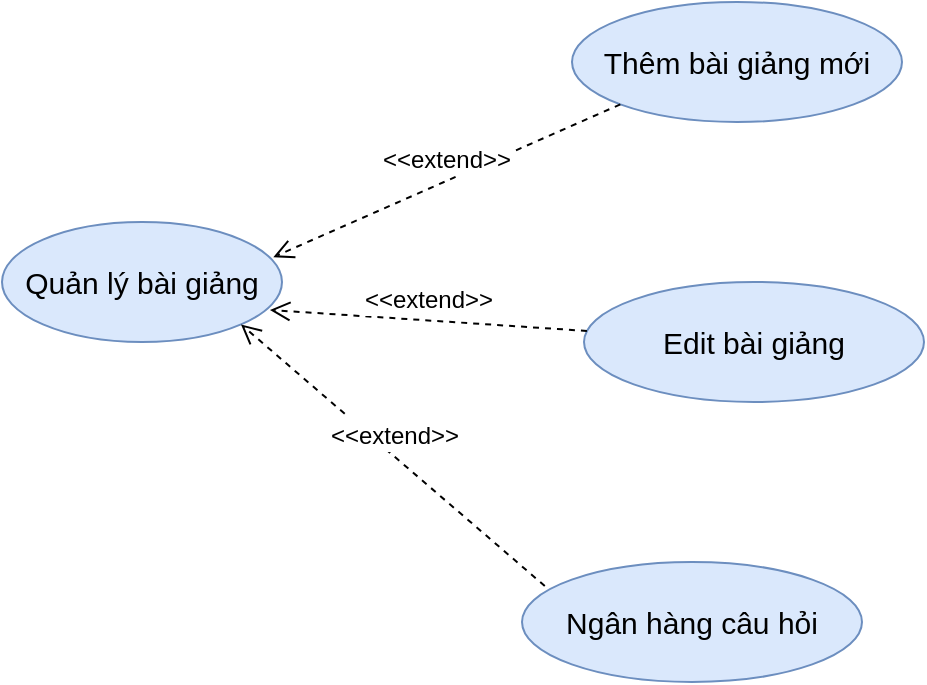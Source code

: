 <mxfile version="16.5.6" type="device"><diagram id="6cfcN-76DtocYpnijIUl" name="Page-1"><mxGraphModel dx="1038" dy="588" grid="1" gridSize="10" guides="1" tooltips="1" connect="1" arrows="1" fold="1" page="1" pageScale="1" pageWidth="850" pageHeight="1100" math="0" shadow="0"><root><mxCell id="0"/><mxCell id="1" parent="0"/><mxCell id="EgvladDOk30NKC7SnpCp-1" value="&lt;font style=&quot;font-size: 15px&quot;&gt;Quản lý bài giảng&lt;/font&gt;" style="ellipse;whiteSpace=wrap;html=1;fillColor=#dae8fc;strokeColor=#6c8ebf;" vertex="1" parent="1"><mxGeometry x="210" y="210" width="140" height="60" as="geometry"/></mxCell><mxCell id="EgvladDOk30NKC7SnpCp-2" value="&lt;font style=&quot;font-size: 15px&quot;&gt;Thêm bài giảng mới&lt;/font&gt;" style="ellipse;whiteSpace=wrap;html=1;fillColor=#dae8fc;strokeColor=#6c8ebf;" vertex="1" parent="1"><mxGeometry x="495" y="100" width="165" height="60" as="geometry"/></mxCell><mxCell id="EgvladDOk30NKC7SnpCp-3" value="&lt;span style=&quot;font-size: 15px&quot;&gt;Edit bài giảng&lt;/span&gt;" style="ellipse;whiteSpace=wrap;html=1;fillColor=#dae8fc;strokeColor=#6c8ebf;" vertex="1" parent="1"><mxGeometry x="501" y="240" width="170" height="60" as="geometry"/></mxCell><mxCell id="EgvladDOk30NKC7SnpCp-4" value="&lt;font style=&quot;font-size: 12px&quot;&gt;&amp;lt;&amp;lt;extend&amp;gt;&amp;gt;&lt;/font&gt;" style="html=1;verticalAlign=bottom;endArrow=open;dashed=1;endSize=8;rounded=0;fontSize=15;exitX=0;exitY=1;exitDx=0;exitDy=0;entryX=0.969;entryY=0.293;entryDx=0;entryDy=0;entryPerimeter=0;" edge="1" parent="1" source="EgvladDOk30NKC7SnpCp-2" target="EgvladDOk30NKC7SnpCp-1"><mxGeometry relative="1" as="geometry"><mxPoint x="575" y="310" as="sourcePoint"/><mxPoint x="495" y="310" as="targetPoint"/></mxGeometry></mxCell><mxCell id="EgvladDOk30NKC7SnpCp-5" value="&lt;font style=&quot;font-size: 12px&quot;&gt;&amp;lt;&amp;lt;extend&amp;gt;&amp;gt;&lt;/font&gt;" style="html=1;verticalAlign=bottom;endArrow=open;dashed=1;endSize=8;rounded=0;fontSize=15;entryX=0.957;entryY=0.733;entryDx=0;entryDy=0;entryPerimeter=0;" edge="1" parent="1" source="EgvladDOk30NKC7SnpCp-3" target="EgvladDOk30NKC7SnpCp-1"><mxGeometry relative="1" as="geometry"><mxPoint x="525.503" y="161.213" as="sourcePoint"/><mxPoint x="360.66" y="247.58" as="targetPoint"/></mxGeometry></mxCell><mxCell id="EgvladDOk30NKC7SnpCp-6" value="&lt;span style=&quot;font-size: 15px&quot;&gt;Ngân hàng câu hỏi&lt;/span&gt;" style="ellipse;whiteSpace=wrap;html=1;fillColor=#dae8fc;strokeColor=#6c8ebf;" vertex="1" parent="1"><mxGeometry x="470" y="380" width="170" height="60" as="geometry"/></mxCell><mxCell id="EgvladDOk30NKC7SnpCp-7" value="&lt;font style=&quot;font-size: 12px&quot;&gt;&amp;lt;&amp;lt;extend&amp;gt;&amp;gt;&lt;/font&gt;" style="html=1;verticalAlign=bottom;endArrow=open;dashed=1;endSize=8;rounded=0;fontSize=15;entryX=1;entryY=1;entryDx=0;entryDy=0;exitX=0.067;exitY=0.2;exitDx=0;exitDy=0;exitPerimeter=0;" edge="1" parent="1" source="EgvladDOk30NKC7SnpCp-6" target="EgvladDOk30NKC7SnpCp-1"><mxGeometry relative="1" as="geometry"><mxPoint x="491.812" y="283.838" as="sourcePoint"/><mxPoint x="358.98" y="273.98" as="targetPoint"/></mxGeometry></mxCell></root></mxGraphModel></diagram></mxfile>